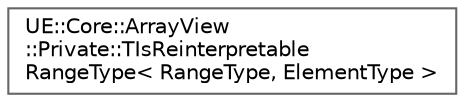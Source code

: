 digraph "Graphical Class Hierarchy"
{
 // INTERACTIVE_SVG=YES
 // LATEX_PDF_SIZE
  bgcolor="transparent";
  edge [fontname=Helvetica,fontsize=10,labelfontname=Helvetica,labelfontsize=10];
  node [fontname=Helvetica,fontsize=10,shape=box,height=0.2,width=0.4];
  rankdir="LR";
  Node0 [id="Node000000",label="UE::Core::ArrayView\l::Private::TIsReinterpretable\lRangeType\< RangeType, ElementType \>",height=0.2,width=0.4,color="grey40", fillcolor="white", style="filled",URL="$d2/db8/structUE_1_1Core_1_1ArrayView_1_1Private_1_1TIsReinterpretableRangeType.html",tooltip="Trait testing whether a type is reinterpretable in a way that permits use with the view type."];
}
